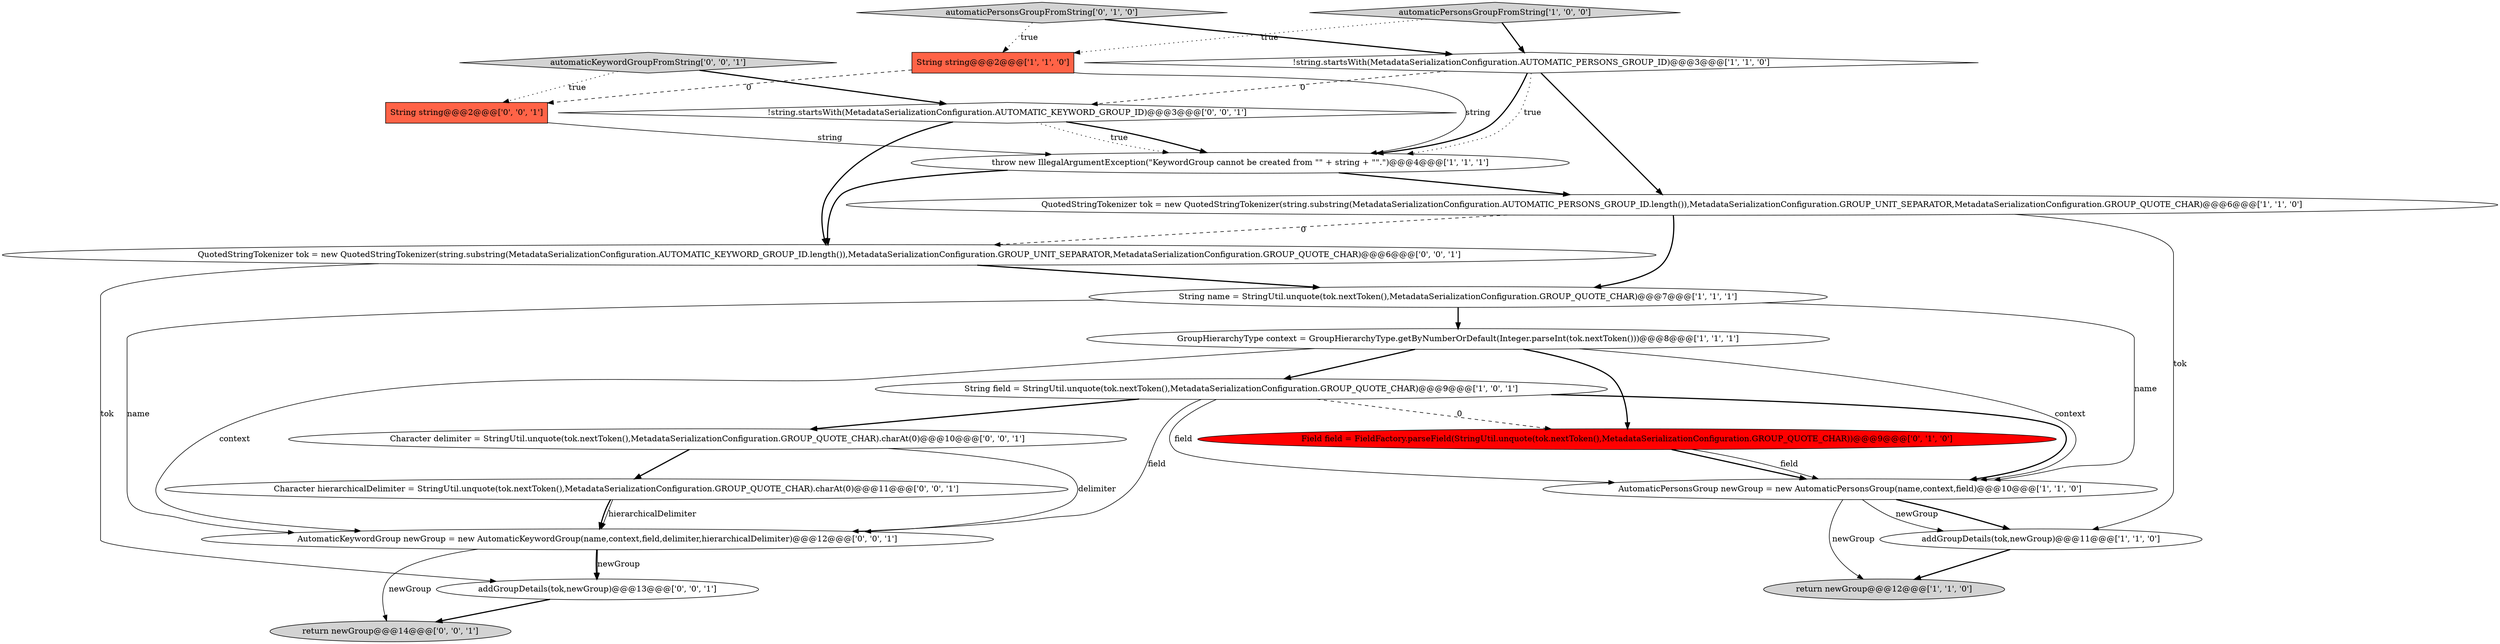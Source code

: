 digraph {
4 [style = filled, label = "QuotedStringTokenizer tok = new QuotedStringTokenizer(string.substring(MetadataSerializationConfiguration.AUTOMATIC_PERSONS_GROUP_ID.length()),MetadataSerializationConfiguration.GROUP_UNIT_SEPARATOR,MetadataSerializationConfiguration.GROUP_QUOTE_CHAR)@@@6@@@['1', '1', '0']", fillcolor = white, shape = ellipse image = "AAA0AAABBB1BBB"];
16 [style = filled, label = "QuotedStringTokenizer tok = new QuotedStringTokenizer(string.substring(MetadataSerializationConfiguration.AUTOMATIC_KEYWORD_GROUP_ID.length()),MetadataSerializationConfiguration.GROUP_UNIT_SEPARATOR,MetadataSerializationConfiguration.GROUP_QUOTE_CHAR)@@@6@@@['0', '0', '1']", fillcolor = white, shape = ellipse image = "AAA0AAABBB3BBB"];
0 [style = filled, label = "String field = StringUtil.unquote(tok.nextToken(),MetadataSerializationConfiguration.GROUP_QUOTE_CHAR)@@@9@@@['1', '0', '1']", fillcolor = white, shape = ellipse image = "AAA0AAABBB1BBB"];
7 [style = filled, label = "String name = StringUtil.unquote(tok.nextToken(),MetadataSerializationConfiguration.GROUP_QUOTE_CHAR)@@@7@@@['1', '1', '1']", fillcolor = white, shape = ellipse image = "AAA0AAABBB1BBB"];
14 [style = filled, label = "String string@@@2@@@['0', '0', '1']", fillcolor = tomato, shape = box image = "AAA0AAABBB3BBB"];
13 [style = filled, label = "Character delimiter = StringUtil.unquote(tok.nextToken(),MetadataSerializationConfiguration.GROUP_QUOTE_CHAR).charAt(0)@@@10@@@['0', '0', '1']", fillcolor = white, shape = ellipse image = "AAA0AAABBB3BBB"];
6 [style = filled, label = "!string.startsWith(MetadataSerializationConfiguration.AUTOMATIC_PERSONS_GROUP_ID)@@@3@@@['1', '1', '0']", fillcolor = white, shape = diamond image = "AAA0AAABBB1BBB"];
12 [style = filled, label = "Field field = FieldFactory.parseField(StringUtil.unquote(tok.nextToken(),MetadataSerializationConfiguration.GROUP_QUOTE_CHAR))@@@9@@@['0', '1', '0']", fillcolor = red, shape = ellipse image = "AAA1AAABBB2BBB"];
20 [style = filled, label = "!string.startsWith(MetadataSerializationConfiguration.AUTOMATIC_KEYWORD_GROUP_ID)@@@3@@@['0', '0', '1']", fillcolor = white, shape = diamond image = "AAA0AAABBB3BBB"];
8 [style = filled, label = "GroupHierarchyType context = GroupHierarchyType.getByNumberOrDefault(Integer.parseInt(tok.nextToken()))@@@8@@@['1', '1', '1']", fillcolor = white, shape = ellipse image = "AAA0AAABBB1BBB"];
3 [style = filled, label = "String string@@@2@@@['1', '1', '0']", fillcolor = tomato, shape = box image = "AAA0AAABBB1BBB"];
15 [style = filled, label = "addGroupDetails(tok,newGroup)@@@13@@@['0', '0', '1']", fillcolor = white, shape = ellipse image = "AAA0AAABBB3BBB"];
1 [style = filled, label = "addGroupDetails(tok,newGroup)@@@11@@@['1', '1', '0']", fillcolor = white, shape = ellipse image = "AAA0AAABBB1BBB"];
11 [style = filled, label = "automaticPersonsGroupFromString['0', '1', '0']", fillcolor = lightgray, shape = diamond image = "AAA0AAABBB2BBB"];
18 [style = filled, label = "Character hierarchicalDelimiter = StringUtil.unquote(tok.nextToken(),MetadataSerializationConfiguration.GROUP_QUOTE_CHAR).charAt(0)@@@11@@@['0', '0', '1']", fillcolor = white, shape = ellipse image = "AAA0AAABBB3BBB"];
5 [style = filled, label = "AutomaticPersonsGroup newGroup = new AutomaticPersonsGroup(name,context,field)@@@10@@@['1', '1', '0']", fillcolor = white, shape = ellipse image = "AAA0AAABBB1BBB"];
17 [style = filled, label = "return newGroup@@@14@@@['0', '0', '1']", fillcolor = lightgray, shape = ellipse image = "AAA0AAABBB3BBB"];
2 [style = filled, label = "throw new IllegalArgumentException(\"KeywordGroup cannot be created from \"\" + string + \"\".\")@@@4@@@['1', '1', '1']", fillcolor = white, shape = ellipse image = "AAA0AAABBB1BBB"];
9 [style = filled, label = "automaticPersonsGroupFromString['1', '0', '0']", fillcolor = lightgray, shape = diamond image = "AAA0AAABBB1BBB"];
21 [style = filled, label = "automaticKeywordGroupFromString['0', '0', '1']", fillcolor = lightgray, shape = diamond image = "AAA0AAABBB3BBB"];
10 [style = filled, label = "return newGroup@@@12@@@['1', '1', '0']", fillcolor = lightgray, shape = ellipse image = "AAA0AAABBB1BBB"];
19 [style = filled, label = "AutomaticKeywordGroup newGroup = new AutomaticKeywordGroup(name,context,field,delimiter,hierarchicalDelimiter)@@@12@@@['0', '0', '1']", fillcolor = white, shape = ellipse image = "AAA0AAABBB3BBB"];
19->17 [style = solid, label="newGroup"];
12->5 [style = bold, label=""];
0->13 [style = bold, label=""];
19->15 [style = solid, label="newGroup"];
4->16 [style = dashed, label="0"];
6->20 [style = dashed, label="0"];
13->19 [style = solid, label="delimiter"];
11->6 [style = bold, label=""];
16->7 [style = bold, label=""];
18->19 [style = bold, label=""];
0->5 [style = solid, label="field"];
0->12 [style = dashed, label="0"];
7->8 [style = bold, label=""];
2->4 [style = bold, label=""];
4->7 [style = bold, label=""];
18->19 [style = solid, label="hierarchicalDelimiter"];
9->6 [style = bold, label=""];
8->5 [style = solid, label="context"];
6->2 [style = bold, label=""];
20->2 [style = bold, label=""];
8->0 [style = bold, label=""];
3->2 [style = solid, label="string"];
8->19 [style = solid, label="context"];
6->4 [style = bold, label=""];
5->1 [style = bold, label=""];
0->19 [style = solid, label="field"];
15->17 [style = bold, label=""];
6->2 [style = dotted, label="true"];
21->20 [style = bold, label=""];
20->16 [style = bold, label=""];
5->10 [style = solid, label="newGroup"];
4->1 [style = solid, label="tok"];
21->14 [style = dotted, label="true"];
5->1 [style = solid, label="newGroup"];
8->12 [style = bold, label=""];
7->19 [style = solid, label="name"];
14->2 [style = solid, label="string"];
20->2 [style = dotted, label="true"];
16->15 [style = solid, label="tok"];
19->15 [style = bold, label=""];
3->14 [style = dashed, label="0"];
11->3 [style = dotted, label="true"];
1->10 [style = bold, label=""];
7->5 [style = solid, label="name"];
9->3 [style = dotted, label="true"];
13->18 [style = bold, label=""];
12->5 [style = solid, label="field"];
0->5 [style = bold, label=""];
2->16 [style = bold, label=""];
}
